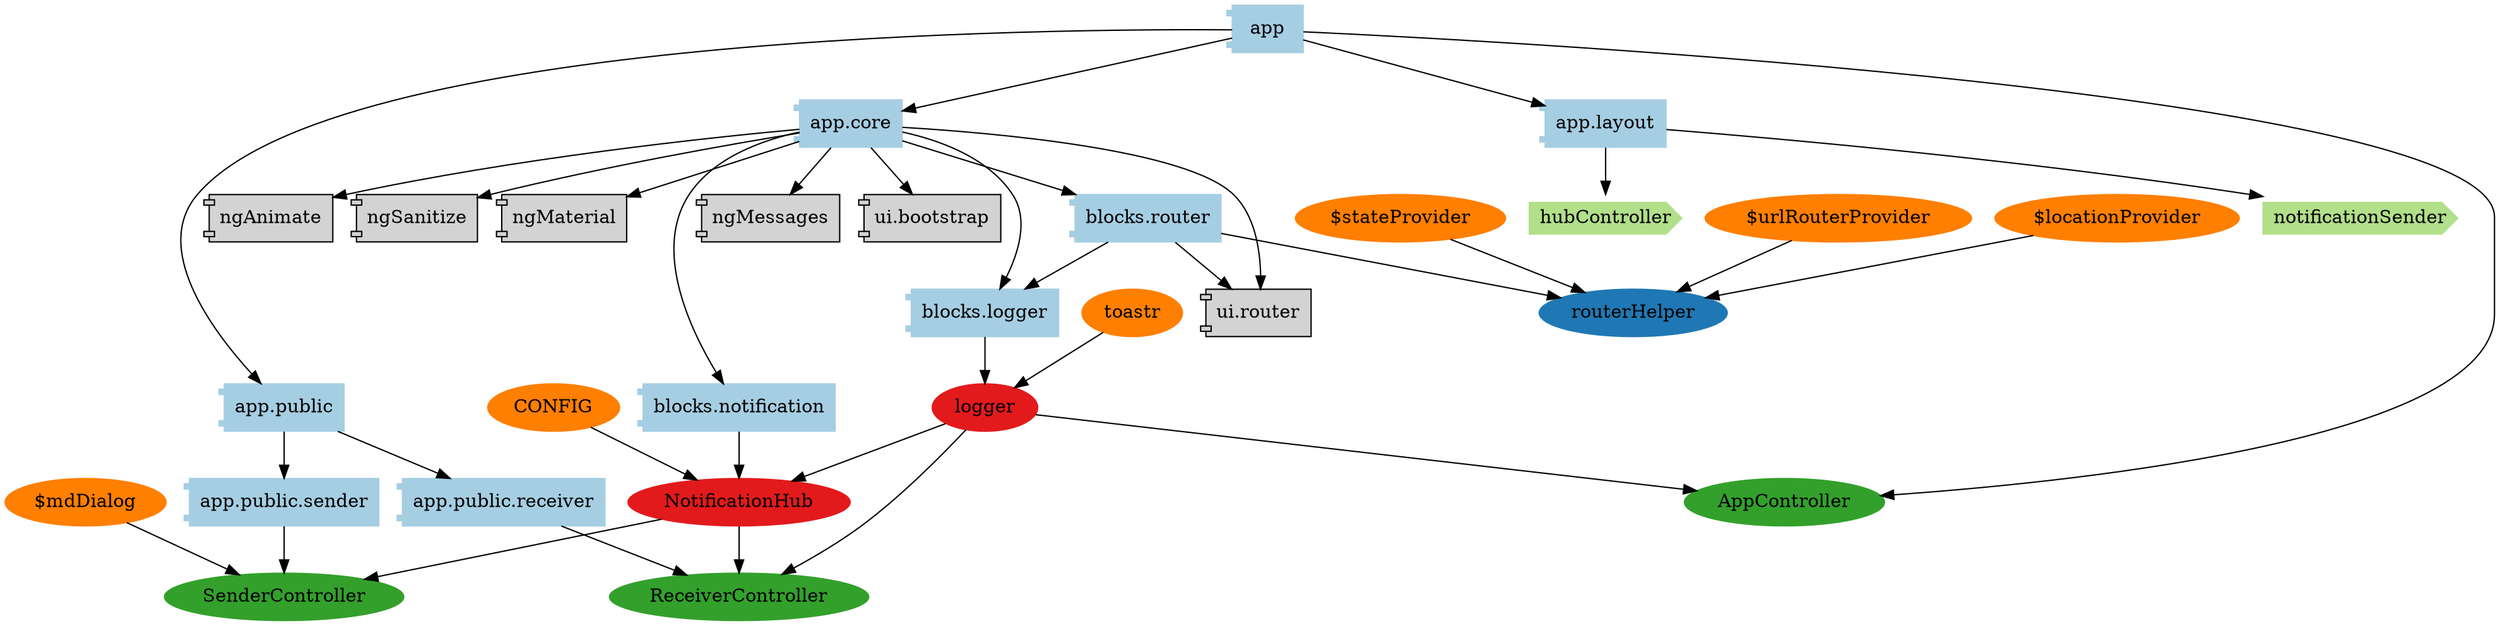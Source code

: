 digraph dependencies {
  node[shape="component",style="filled",colorscheme=paired12]

    node[shape="component"]
    
      "blocks.logger"[label="blocks.logger", color=1]
    
      "blocks.notification"[label="blocks.notification", color=1]
    
      "blocks.router"[label="blocks.router", color=1]
    
      "app.core"[label="app.core", color=1]
    
      "app.layout"[label="app.layout", color=1]
    
      "app"[label="app", color=1]
    
      "app.public"[label="app.public", color=1]
    
      "app.public.receiver"[label="app.public.receiver", color=1]
    
      "app.public.sender"[label="app.public.sender", color=1]
    

    
      
    
      
    
      
        "blocks.router" -> "ui.router"
      
        "blocks.router" -> "blocks.logger"
      
    
      
        "app.core" -> "ngAnimate"
      
        "app.core" -> "ngSanitize"
      
        "app.core" -> "ngMaterial"
      
        "app.core" -> "ngMessages"
      
        "app.core" -> "blocks.logger"
      
        "app.core" -> "blocks.router"
      
        "app.core" -> "blocks.notification"
      
        "app.core" -> "ui.bootstrap"
      
        "app.core" -> "ui.router"
      
    
      
    
      
        "app" -> "app.core"
      
        "app" -> "app.layout"
      
        "app" -> "app.public"
      
    
      
        "app.public" -> "app.public.receiver"
      
        "app.public" -> "app.public.sender"
      
    
      
    
      
    

    node[shape="ellipse"]


    
      

      

      

      
        "logger"[label="logger", color=6]
      


      node[shape="cds"]

      

      





      node[shape="ellipse"]
      

      

      

      

      
        "blocks.logger" -> "logger"
      

      











      node[shape="ellipse",style="filled", color=8]
      

      

      

      

      
        
          "toastr"[label="toastr"]
          "toastr" -> "logger"
        
      

      

    
      

      

      

      
        "NotificationHub"[label="NotificationHub", color=6]
      


      node[shape="cds"]

      

      





      node[shape="ellipse"]
      

      

      

      

      
        "blocks.notification" -> "NotificationHub"
      

      











      node[shape="ellipse",style="filled", color=8]
      

      

      

      

      
        
          "CONFIG"[label="CONFIG"]
          "CONFIG" -> "NotificationHub"
        
          "logger"[label="logger"]
          "logger" -> "NotificationHub"
        
      

      

    
      
        "routerHelper"[label="routerHelper", color=2]
      

      

      

      


      node[shape="cds"]

      

      





      node[shape="ellipse"]
      
        "blocks.router" -> "routerHelper"
      

      

      

      

      

      











      node[shape="ellipse",style="filled", color=8]
      
        
          "$locationProvider"[label="$locationProvider"]
          "$locationProvider" -> "routerHelper"
        
          "$stateProvider"[label="$stateProvider"]
          "$stateProvider" -> "routerHelper"
        
          "$urlRouterProvider"[label="$urlRouterProvider"]
          "$urlRouterProvider" -> "routerHelper"
        
      

      

      

      

      

      

    
      

      

      

      


      node[shape="cds"]

      

      





      node[shape="ellipse"]
      

      

      

      

      

      











      node[shape="ellipse",style="filled", color=8]
      

      

      

      

      

      

    
      

      

      

      


      node[shape="cds"]

      

      
        "hubController"[label="hubController", color=3]
      
        "notificationSender"[label="notificationSender", color=3]
      





      node[shape="ellipse"]
      

      
        "app.layout" -> "hubController"
      
        "app.layout" -> "notificationSender"
      

      

      

      

      











      node[shape="ellipse",style="filled", color=8]
      

      
        
      
        
      

      

      

      

      

    
      

      
        "AppController"[label="AppController", color=4]
      

      

      


      node[shape="cds"]

      

      





      node[shape="ellipse"]
      

      

      
        "app" -> "AppController"
      

      

      

      











      node[shape="ellipse",style="filled", color=8]
      

      

      
        
          "logger"[label="logger"]
          "logger" -> "AppController"
        
      

      

      

      

    
      

      

      

      


      node[shape="cds"]

      

      





      node[shape="ellipse"]
      

      

      

      

      

      











      node[shape="ellipse",style="filled", color=8]
      

      

      

      

      

      

    
      

      
        "ReceiverController"[label="ReceiverController", color=4]
      

      

      


      node[shape="cds"]

      

      





      node[shape="ellipse"]
      

      

      
        "app.public.receiver" -> "ReceiverController"
      

      

      

      











      node[shape="ellipse",style="filled", color=8]
      

      

      
        
          "NotificationHub"[label="NotificationHub"]
          "NotificationHub" -> "ReceiverController"
        
          "logger"[label="logger"]
          "logger" -> "ReceiverController"
        
      

      

      

      

    
      

      
        "SenderController"[label="SenderController", color=4]
      

      

      


      node[shape="cds"]

      

      





      node[shape="ellipse"]
      

      

      
        "app.public.sender" -> "SenderController"
      

      

      

      











      node[shape="ellipse",style="filled", color=8]
      

      

      
        
          "NotificationHub"[label="NotificationHub"]
          "NotificationHub" -> "SenderController"
        
          "$mdDialog"[label="$mdDialog"]
          "$mdDialog" -> "SenderController"
        
      

      

      

      

    
}

